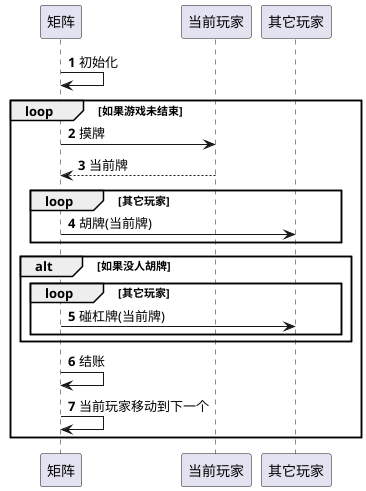@startuml
'https://plantuml.com/sequence-diagram

autonumber

矩阵 -> 矩阵 : 初始化
loop 如果游戏未结束
    矩阵 -> 当前玩家: 摸牌
    return 当前牌
    loop 其它玩家
        矩阵 -> 其它玩家: 胡牌(当前牌)
    end
    alt 如果没人胡牌
        loop 其它玩家
            矩阵 -> 其它玩家: 碰杠牌(当前牌)
        end
    end
    矩阵 -> 矩阵 : 结账
    矩阵 -> 矩阵 : 当前玩家移动到下一个
end

@enduml